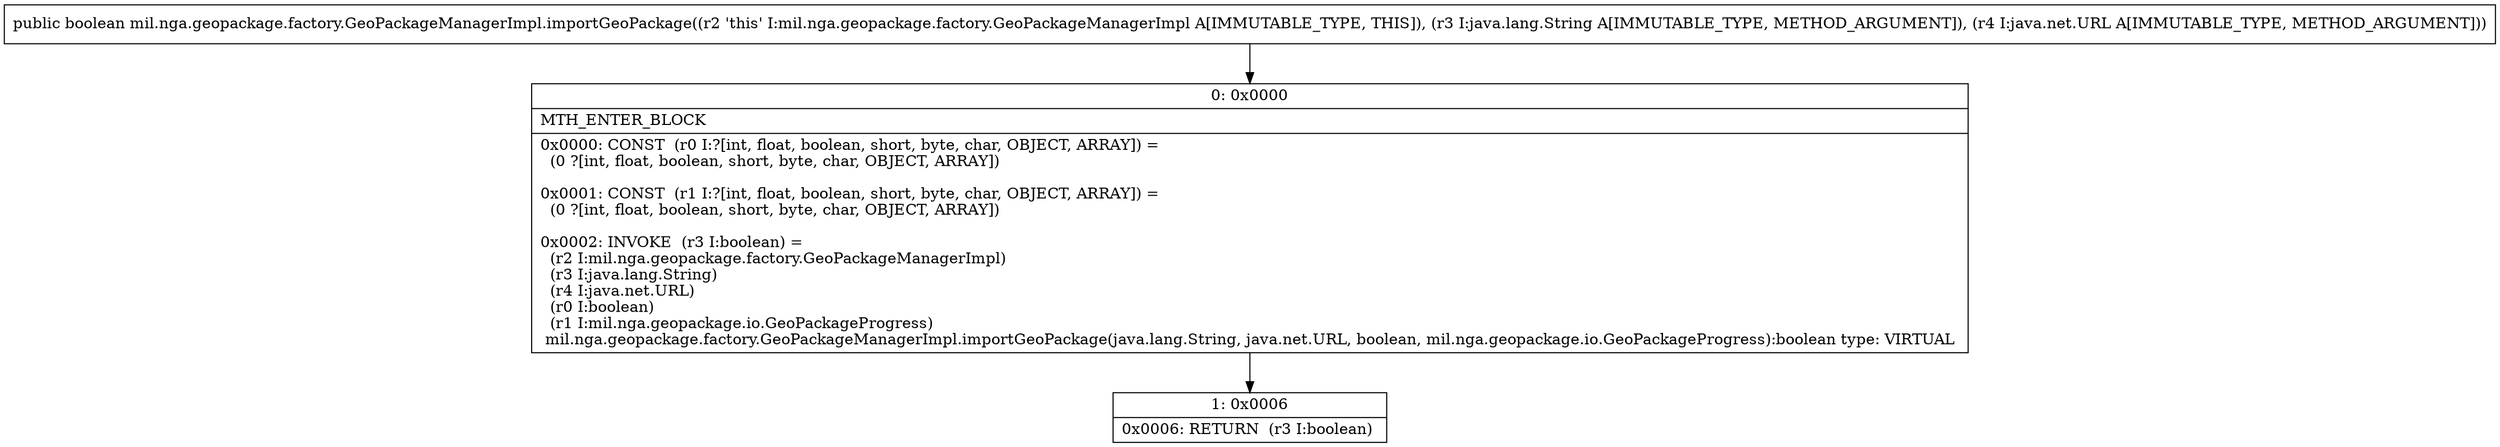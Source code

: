 digraph "CFG formil.nga.geopackage.factory.GeoPackageManagerImpl.importGeoPackage(Ljava\/lang\/String;Ljava\/net\/URL;)Z" {
Node_0 [shape=record,label="{0\:\ 0x0000|MTH_ENTER_BLOCK\l|0x0000: CONST  (r0 I:?[int, float, boolean, short, byte, char, OBJECT, ARRAY]) = \l  (0 ?[int, float, boolean, short, byte, char, OBJECT, ARRAY])\l \l0x0001: CONST  (r1 I:?[int, float, boolean, short, byte, char, OBJECT, ARRAY]) = \l  (0 ?[int, float, boolean, short, byte, char, OBJECT, ARRAY])\l \l0x0002: INVOKE  (r3 I:boolean) = \l  (r2 I:mil.nga.geopackage.factory.GeoPackageManagerImpl)\l  (r3 I:java.lang.String)\l  (r4 I:java.net.URL)\l  (r0 I:boolean)\l  (r1 I:mil.nga.geopackage.io.GeoPackageProgress)\l mil.nga.geopackage.factory.GeoPackageManagerImpl.importGeoPackage(java.lang.String, java.net.URL, boolean, mil.nga.geopackage.io.GeoPackageProgress):boolean type: VIRTUAL \l}"];
Node_1 [shape=record,label="{1\:\ 0x0006|0x0006: RETURN  (r3 I:boolean) \l}"];
MethodNode[shape=record,label="{public boolean mil.nga.geopackage.factory.GeoPackageManagerImpl.importGeoPackage((r2 'this' I:mil.nga.geopackage.factory.GeoPackageManagerImpl A[IMMUTABLE_TYPE, THIS]), (r3 I:java.lang.String A[IMMUTABLE_TYPE, METHOD_ARGUMENT]), (r4 I:java.net.URL A[IMMUTABLE_TYPE, METHOD_ARGUMENT])) }"];
MethodNode -> Node_0;
Node_0 -> Node_1;
}

